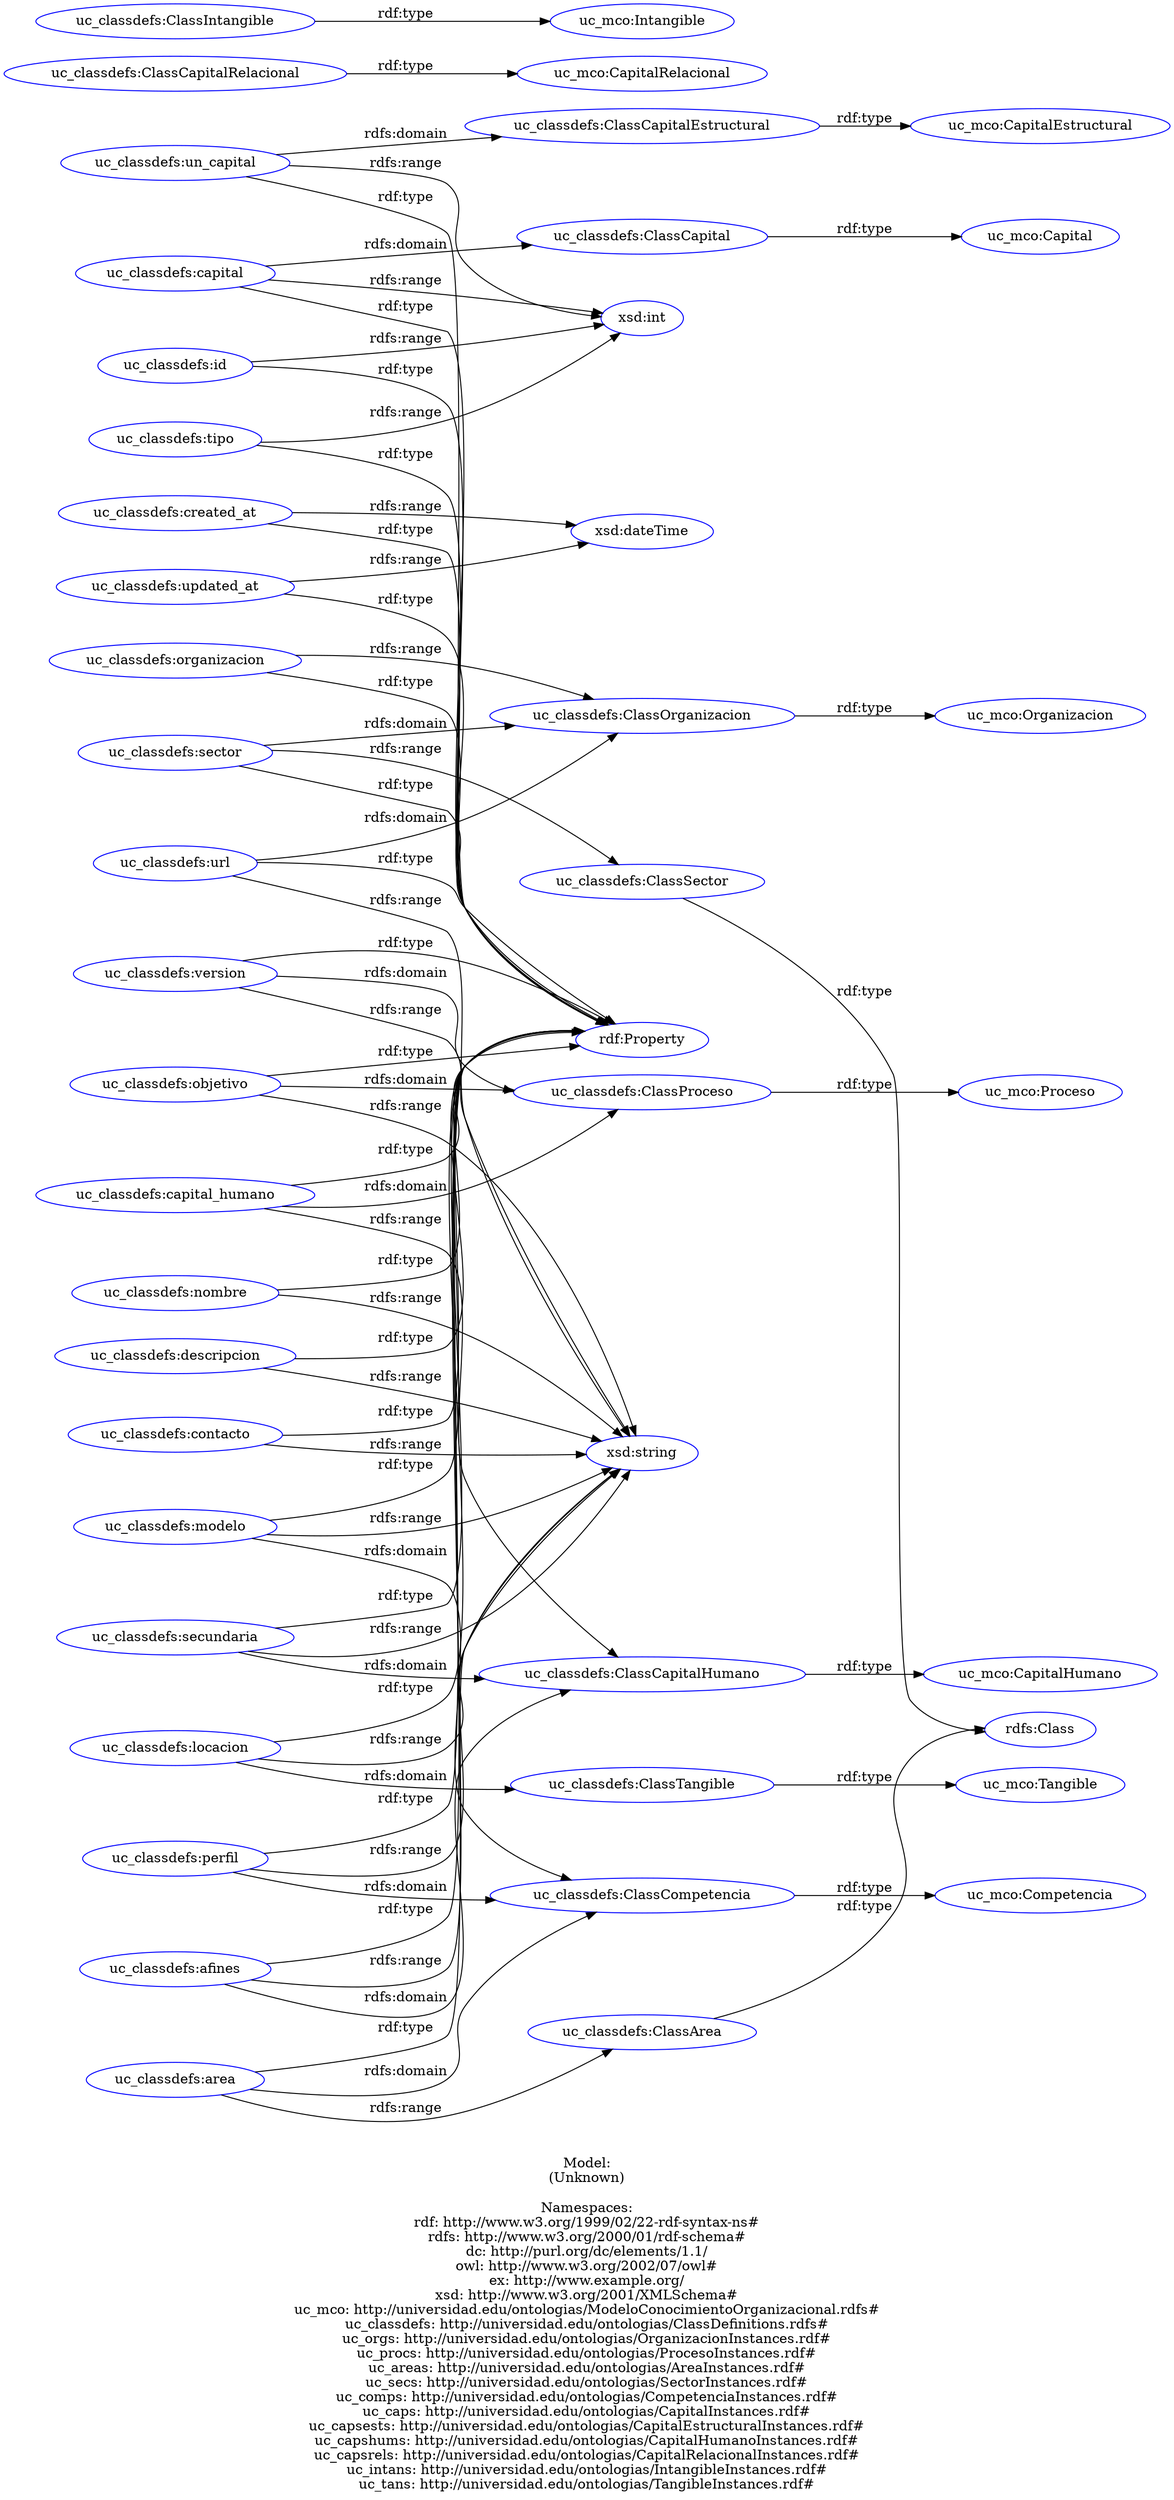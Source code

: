 digraph {
	rankdir = LR;
	charset="utf-8";

	"Ruc_classdefs:ClassOrganizacion" -> "Ruc_mco:Organizacion" [ label="rdf:type" ];
	"Ruc_classdefs:ClassProceso" -> "Ruc_mco:Proceso" [ label="rdf:type" ];
	"Ruc_classdefs:ClassCompetencia" -> "Ruc_mco:Competencia" [ label="rdf:type" ];
	"Ruc_classdefs:ClassCapital" -> "Ruc_mco:Capital" [ label="rdf:type" ];
	"Ruc_classdefs:ClassCapitalEstructural" -> "Ruc_mco:CapitalEstructural" [ label="rdf:type" ];
	"Ruc_classdefs:ClassCapitalHumano" -> "Ruc_mco:CapitalHumano" [ label="rdf:type" ];
	"Ruc_classdefs:ClassCapitalRelacional" -> "Ruc_mco:CapitalRelacional" [ label="rdf:type" ];
	"Ruc_classdefs:ClassIntangible" -> "Ruc_mco:Intangible" [ label="rdf:type" ];
	"Ruc_classdefs:ClassTangible" -> "Ruc_mco:Tangible" [ label="rdf:type" ];
	"Ruc_classdefs:id" -> "Rrdf:Property" [ label="rdf:type" ];
	"Ruc_classdefs:id" -> "Rxsd:int" [ label="rdfs:range" ];
	"Ruc_classdefs:nombre" -> "Rrdf:Property" [ label="rdf:type" ];
	"Ruc_classdefs:nombre" -> "Rxsd:string" [ label="rdfs:range" ];
	"Ruc_classdefs:descripcion" -> "Rrdf:Property" [ label="rdf:type" ];
	"Ruc_classdefs:descripcion" -> "Rxsd:string" [ label="rdfs:range" ];
	"Ruc_classdefs:created_at" -> "Rrdf:Property" [ label="rdf:type" ];
	"Ruc_classdefs:created_at" -> "Rxsd:dateTime" [ label="rdfs:range" ];
	"Ruc_classdefs:updated_at" -> "Rrdf:Property" [ label="rdf:type" ];
	"Ruc_classdefs:updated_at" -> "Rxsd:dateTime" [ label="rdfs:range" ];
	"Ruc_classdefs:tipo" -> "Rrdf:Property" [ label="rdf:type" ];
	"Ruc_classdefs:tipo" -> "Rxsd:int" [ label="rdfs:range" ];
	"Ruc_classdefs:contacto" -> "Rrdf:Property" [ label="rdf:type" ];
	"Ruc_classdefs:contacto" -> "Rxsd:string" [ label="rdfs:range" ];
	"Ruc_classdefs:organizacion" -> "Rrdf:Property" [ label="rdf:type" ];
	"Ruc_classdefs:organizacion" -> "Ruc_classdefs:ClassOrganizacion" [ label="rdfs:range" ];
	"Ruc_classdefs:url" -> "Rrdf:Property" [ label="rdf:type" ];
	"Ruc_classdefs:url" -> "Ruc_classdefs:ClassOrganizacion" [ label="rdfs:domain" ];
	"Ruc_classdefs:url" -> "Rxsd:string" [ label="rdfs:range" ];
	"Ruc_classdefs:sector" -> "Rrdf:Property" [ label="rdf:type" ];
	"Ruc_classdefs:sector" -> "Ruc_classdefs:ClassOrganizacion" [ label="rdfs:domain" ];
	"Ruc_classdefs:sector" -> "Ruc_classdefs:ClassSector" [ label="rdfs:range" ];
	"Ruc_classdefs:version" -> "Rrdf:Property" [ label="rdf:type" ];
	"Ruc_classdefs:version" -> "Ruc_classdefs:ClassProceso" [ label="rdfs:domain" ];
	"Ruc_classdefs:version" -> "Rxsd:string" [ label="rdfs:range" ];
	"Ruc_classdefs:objetivo" -> "Rrdf:Property" [ label="rdf:type" ];
	"Ruc_classdefs:objetivo" -> "Ruc_classdefs:ClassProceso" [ label="rdfs:domain" ];
	"Ruc_classdefs:objetivo" -> "Rxsd:string" [ label="rdfs:range" ];
	"Ruc_classdefs:capital_humano" -> "Rrdf:Property" [ label="rdf:type" ];
	"Ruc_classdefs:capital_humano" -> "Ruc_classdefs:ClassProceso" [ label="rdfs:domain" ];
	"Ruc_classdefs:capital_humano" -> "Ruc_classdefs:ClassCapitalHumano" [ label="rdfs:range" ];
	"Ruc_classdefs:modelo" -> "Rrdf:Property" [ label="rdf:type" ];
	"Ruc_classdefs:modelo" -> "Ruc_classdefs:ClassCompetencia" [ label="rdfs:domain" ];
	"Ruc_classdefs:modelo" -> "Rxsd:string" [ label="rdfs:range" ];
	"Ruc_classdefs:perfil" -> "Rrdf:Property" [ label="rdf:type" ];
	"Ruc_classdefs:perfil" -> "Ruc_classdefs:ClassCompetencia" [ label="rdfs:domain" ];
	"Ruc_classdefs:perfil" -> "Rxsd:string" [ label="rdfs:range" ];
	"Ruc_classdefs:area" -> "Rrdf:Property" [ label="rdf:type" ];
	"Ruc_classdefs:area" -> "Ruc_classdefs:ClassCompetencia" [ label="rdfs:domain" ];
	"Ruc_classdefs:area" -> "Ruc_classdefs:ClassArea" [ label="rdfs:range" ];
	"Ruc_classdefs:capital" -> "Rrdf:Property" [ label="rdf:type" ];
	"Ruc_classdefs:capital" -> "Ruc_classdefs:ClassCapital" [ label="rdfs:domain" ];
	"Ruc_classdefs:capital" -> "Rxsd:int" [ label="rdfs:range" ];
	"Ruc_classdefs:un_capital" -> "Rrdf:Property" [ label="rdf:type" ];
	"Ruc_classdefs:un_capital" -> "Ruc_classdefs:ClassCapitalEstructural" [ label="rdfs:domain" ];
	"Ruc_classdefs:un_capital" -> "Rxsd:int" [ label="rdfs:range" ];
	"Ruc_classdefs:secundaria" -> "Rrdf:Property" [ label="rdf:type" ];
	"Ruc_classdefs:secundaria" -> "Ruc_classdefs:ClassCapitalHumano" [ label="rdfs:domain" ];
	"Ruc_classdefs:secundaria" -> "Rxsd:string" [ label="rdfs:range" ];
	"Ruc_classdefs:afines" -> "Rrdf:Property" [ label="rdf:type" ];
	"Ruc_classdefs:afines" -> "Ruc_classdefs:ClassCapitalHumano" [ label="rdfs:domain" ];
	"Ruc_classdefs:afines" -> "Rxsd:string" [ label="rdfs:range" ];
	"Ruc_classdefs:locacion" -> "Rrdf:Property" [ label="rdf:type" ];
	"Ruc_classdefs:locacion" -> "Ruc_classdefs:ClassTangible" [ label="rdfs:domain" ];
	"Ruc_classdefs:locacion" -> "Rxsd:string" [ label="rdfs:range" ];
	"Ruc_classdefs:ClassArea" -> "Rrdfs:Class" [ label="rdf:type" ];
	"Ruc_classdefs:ClassSector" -> "Rrdfs:Class" [ label="rdf:type" ];

	// Resources
	"Ruc_classdefs:ClassOrganizacion" [ label="uc_classdefs:ClassOrganizacion", shape = ellipse, color = blue ];
	"Ruc_mco:Organizacion" [ label="uc_mco:Organizacion", shape = ellipse, color = blue ];
	"Ruc_classdefs:ClassProceso" [ label="uc_classdefs:ClassProceso", shape = ellipse, color = blue ];
	"Ruc_mco:Proceso" [ label="uc_mco:Proceso", shape = ellipse, color = blue ];
	"Ruc_classdefs:ClassCompetencia" [ label="uc_classdefs:ClassCompetencia", shape = ellipse, color = blue ];
	"Ruc_mco:Competencia" [ label="uc_mco:Competencia", shape = ellipse, color = blue ];
	"Ruc_classdefs:ClassCapital" [ label="uc_classdefs:ClassCapital", shape = ellipse, color = blue ];
	"Ruc_mco:Capital" [ label="uc_mco:Capital", shape = ellipse, color = blue ];
	"Ruc_classdefs:ClassCapitalEstructural" [ label="uc_classdefs:ClassCapitalEstructural", shape = ellipse, color = blue ];
	"Ruc_mco:CapitalEstructural" [ label="uc_mco:CapitalEstructural", shape = ellipse, color = blue ];
	"Ruc_classdefs:ClassCapitalHumano" [ label="uc_classdefs:ClassCapitalHumano", shape = ellipse, color = blue ];
	"Ruc_mco:CapitalHumano" [ label="uc_mco:CapitalHumano", shape = ellipse, color = blue ];
	"Ruc_classdefs:ClassCapitalRelacional" [ label="uc_classdefs:ClassCapitalRelacional", shape = ellipse, color = blue ];
	"Ruc_mco:CapitalRelacional" [ label="uc_mco:CapitalRelacional", shape = ellipse, color = blue ];
	"Ruc_classdefs:ClassIntangible" [ label="uc_classdefs:ClassIntangible", shape = ellipse, color = blue ];
	"Ruc_mco:Intangible" [ label="uc_mco:Intangible", shape = ellipse, color = blue ];
	"Ruc_classdefs:ClassTangible" [ label="uc_classdefs:ClassTangible", shape = ellipse, color = blue ];
	"Ruc_mco:Tangible" [ label="uc_mco:Tangible", shape = ellipse, color = blue ];
	"Ruc_classdefs:id" [ label="uc_classdefs:id", shape = ellipse, color = blue ];
	"Rrdf:Property" [ label="rdf:Property", shape = ellipse, color = blue ];
	"Rxsd:int" [ label="xsd:int", shape = ellipse, color = blue ];
	"Ruc_classdefs:nombre" [ label="uc_classdefs:nombre", shape = ellipse, color = blue ];
	"Rxsd:string" [ label="xsd:string", shape = ellipse, color = blue ];
	"Ruc_classdefs:descripcion" [ label="uc_classdefs:descripcion", shape = ellipse, color = blue ];
	"Ruc_classdefs:created_at" [ label="uc_classdefs:created_at", shape = ellipse, color = blue ];
	"Rxsd:dateTime" [ label="xsd:dateTime", shape = ellipse, color = blue ];
	"Ruc_classdefs:updated_at" [ label="uc_classdefs:updated_at", shape = ellipse, color = blue ];
	"Ruc_classdefs:tipo" [ label="uc_classdefs:tipo", shape = ellipse, color = blue ];
	"Ruc_classdefs:contacto" [ label="uc_classdefs:contacto", shape = ellipse, color = blue ];
	"Ruc_classdefs:organizacion" [ label="uc_classdefs:organizacion", shape = ellipse, color = blue ];
	"Ruc_classdefs:url" [ label="uc_classdefs:url", shape = ellipse, color = blue ];
	"Ruc_classdefs:sector" [ label="uc_classdefs:sector", shape = ellipse, color = blue ];
	"Ruc_classdefs:ClassSector" [ label="uc_classdefs:ClassSector", shape = ellipse, color = blue ];
	"Ruc_classdefs:version" [ label="uc_classdefs:version", shape = ellipse, color = blue ];
	"Ruc_classdefs:objetivo" [ label="uc_classdefs:objetivo", shape = ellipse, color = blue ];
	"Ruc_classdefs:capital_humano" [ label="uc_classdefs:capital_humano", shape = ellipse, color = blue ];
	"Ruc_classdefs:modelo" [ label="uc_classdefs:modelo", shape = ellipse, color = blue ];
	"Ruc_classdefs:perfil" [ label="uc_classdefs:perfil", shape = ellipse, color = blue ];
	"Ruc_classdefs:area" [ label="uc_classdefs:area", shape = ellipse, color = blue ];
	"Ruc_classdefs:ClassArea" [ label="uc_classdefs:ClassArea", shape = ellipse, color = blue ];
	"Ruc_classdefs:capital" [ label="uc_classdefs:capital", shape = ellipse, color = blue ];
	"Ruc_classdefs:un_capital" [ label="uc_classdefs:un_capital", shape = ellipse, color = blue ];
	"Ruc_classdefs:secundaria" [ label="uc_classdefs:secundaria", shape = ellipse, color = blue ];
	"Ruc_classdefs:afines" [ label="uc_classdefs:afines", shape = ellipse, color = blue ];
	"Ruc_classdefs:locacion" [ label="uc_classdefs:locacion", shape = ellipse, color = blue ];
	"Rrdfs:Class" [ label="rdfs:Class", shape = ellipse, color = blue ];

	// Anonymous nodes

	// Literals

	label="\n\nModel:\n(Unknown)\n\nNamespaces:\nrdf: http://www.w3.org/1999/02/22-rdf-syntax-ns#\nrdfs: http://www.w3.org/2000/01/rdf-schema#\ndc: http://purl.org/dc/elements/1.1/\nowl: http://www.w3.org/2002/07/owl#\nex: http://www.example.org/\nxsd: http://www.w3.org/2001/XMLSchema#\nuc_mco: http://universidad.edu/ontologias/ModeloConocimientoOrganizacional.rdfs#\nuc_classdefs: http://universidad.edu/ontologias/ClassDefinitions.rdfs#\nuc_orgs: http://universidad.edu/ontologias/OrganizacionInstances.rdf#\nuc_procs: http://universidad.edu/ontologias/ProcesoInstances.rdf#\nuc_areas: http://universidad.edu/ontologias/AreaInstances.rdf#\nuc_secs: http://universidad.edu/ontologias/SectorInstances.rdf#\nuc_comps: http://universidad.edu/ontologias/CompetenciaInstances.rdf#\nuc_caps: http://universidad.edu/ontologias/CapitalInstances.rdf#\nuc_capsests: http://universidad.edu/ontologias/CapitalEstructuralInstances.rdf#\nuc_capshums: http://universidad.edu/ontologias/CapitalHumanoInstances.rdf#\nuc_capsrels: http://universidad.edu/ontologias/CapitalRelacionalInstances.rdf#\nuc_intans: http://universidad.edu/ontologias/IntangibleInstances.rdf#\nuc_tans: http://universidad.edu/ontologias/TangibleInstances.rdf#\n";
}
